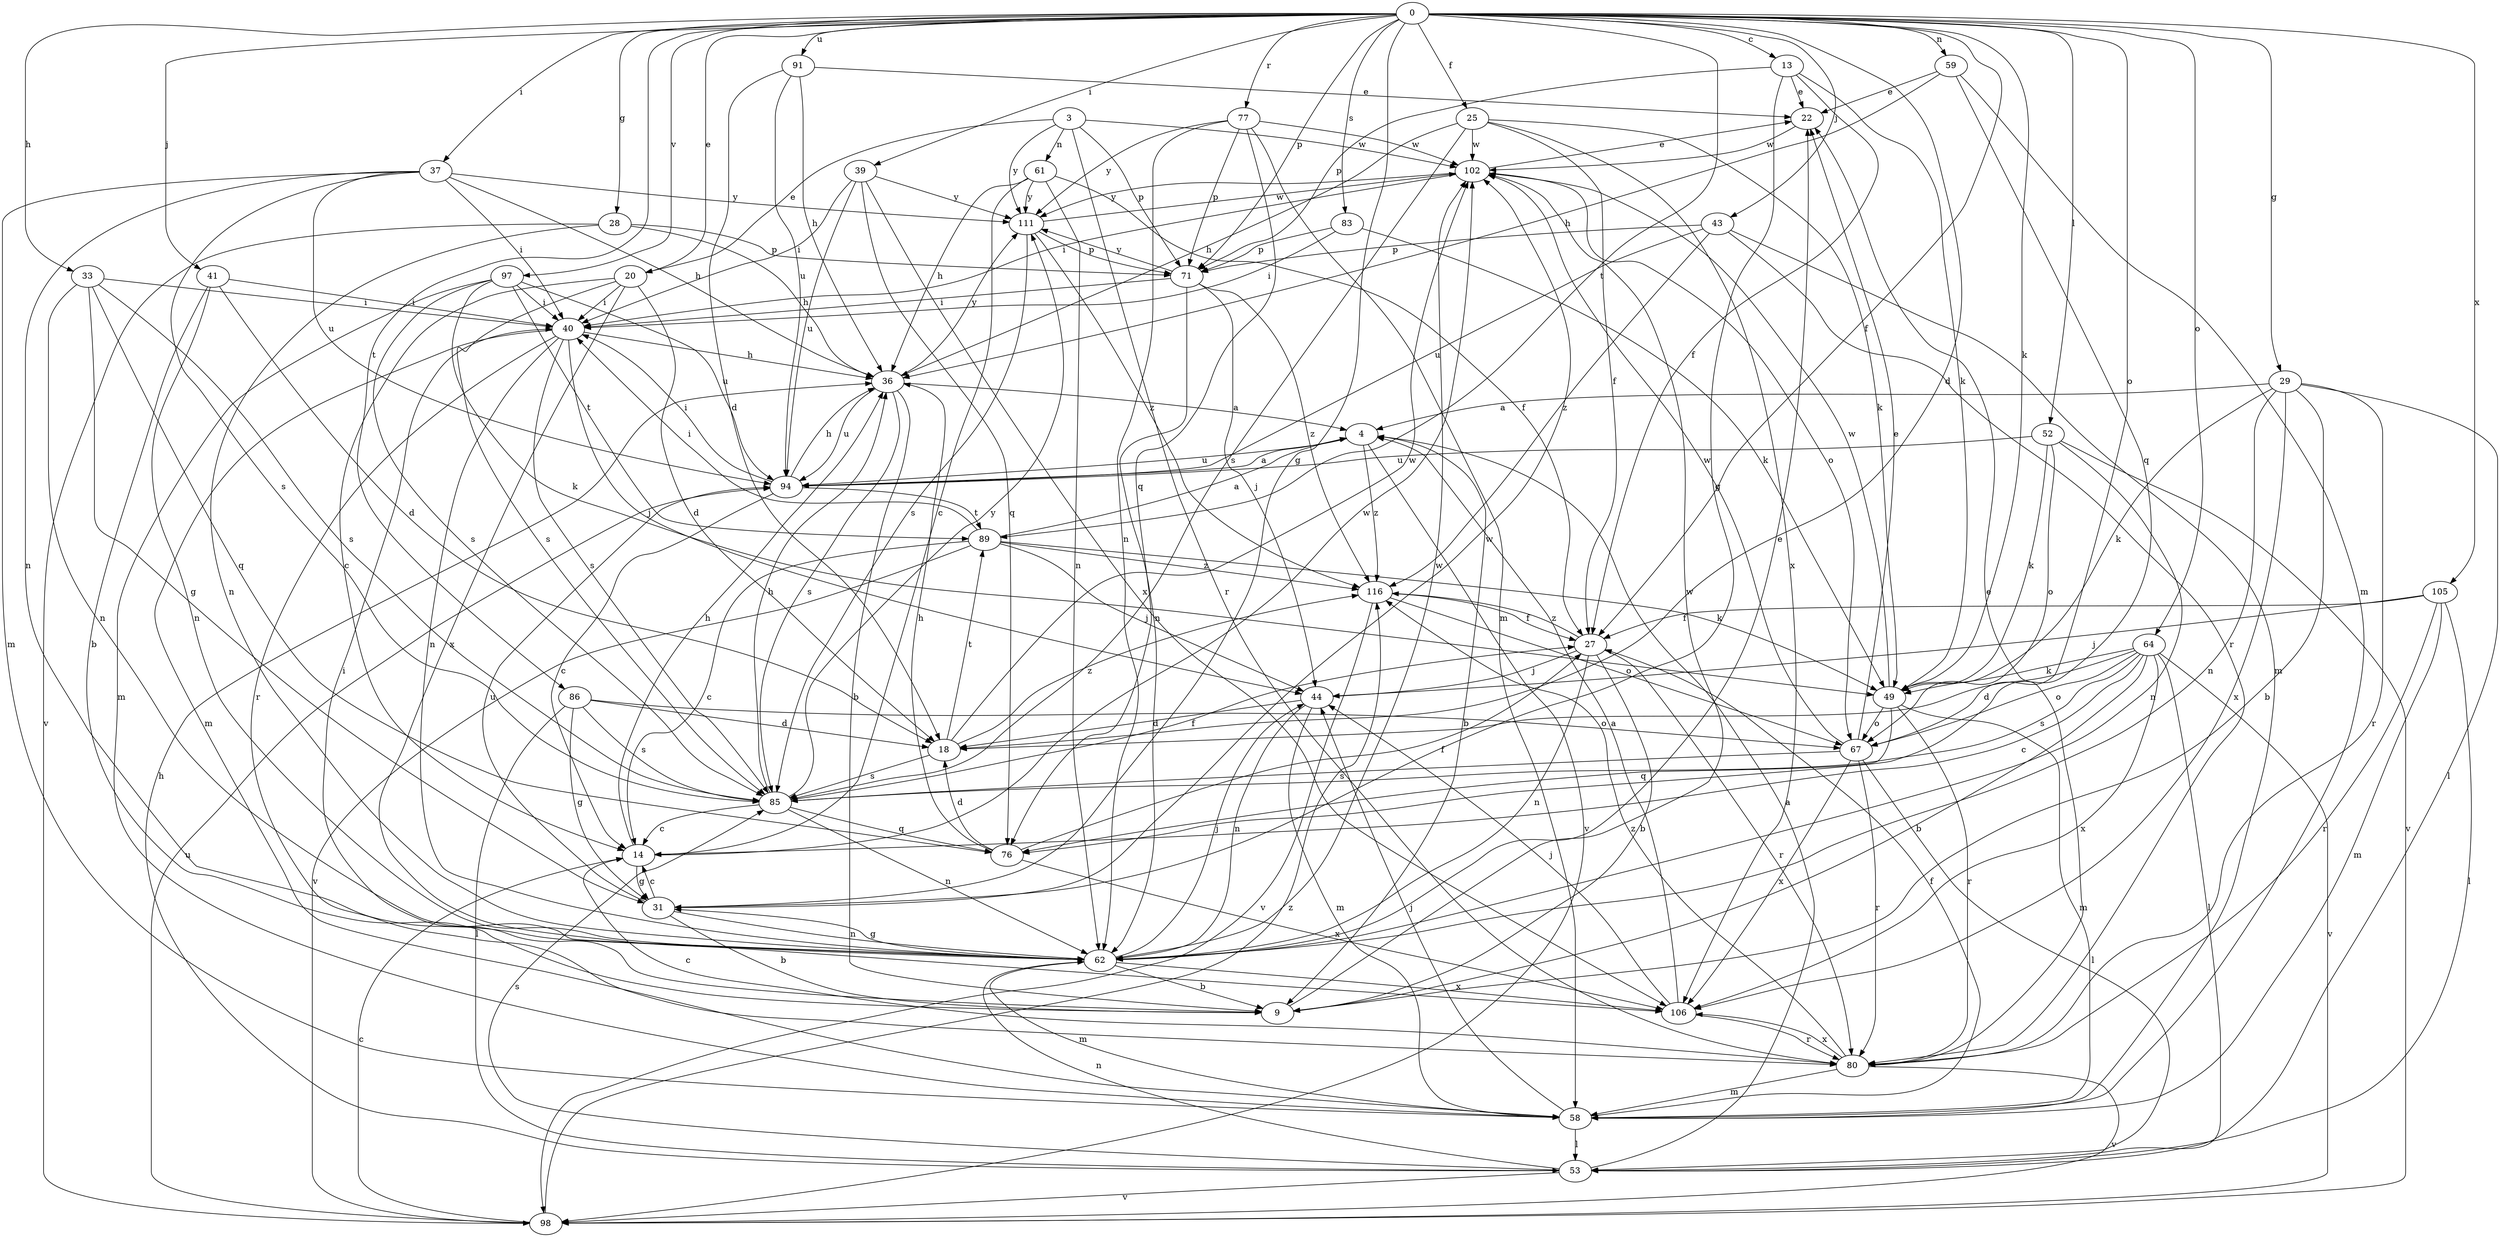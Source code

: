 strict digraph  {
0;
3;
4;
9;
13;
14;
18;
20;
22;
25;
27;
28;
29;
31;
33;
36;
37;
39;
40;
41;
43;
44;
49;
52;
53;
58;
59;
61;
62;
64;
67;
71;
76;
77;
80;
83;
85;
86;
89;
91;
94;
97;
98;
102;
105;
106;
111;
116;
0 -> 13  [label=c];
0 -> 18  [label=d];
0 -> 20  [label=e];
0 -> 25  [label=f];
0 -> 27  [label=f];
0 -> 28  [label=g];
0 -> 29  [label=g];
0 -> 31  [label=g];
0 -> 33  [label=h];
0 -> 37  [label=i];
0 -> 39  [label=i];
0 -> 41  [label=j];
0 -> 43  [label=j];
0 -> 49  [label=k];
0 -> 52  [label=l];
0 -> 59  [label=n];
0 -> 64  [label=o];
0 -> 67  [label=o];
0 -> 71  [label=p];
0 -> 77  [label=r];
0 -> 83  [label=s];
0 -> 86  [label=t];
0 -> 89  [label=t];
0 -> 91  [label=u];
0 -> 97  [label=v];
0 -> 105  [label=x];
3 -> 20  [label=e];
3 -> 61  [label=n];
3 -> 71  [label=p];
3 -> 80  [label=r];
3 -> 102  [label=w];
3 -> 111  [label=y];
4 -> 9  [label=b];
4 -> 94  [label=u];
4 -> 98  [label=v];
4 -> 116  [label=z];
9 -> 40  [label=i];
9 -> 102  [label=w];
13 -> 22  [label=e];
13 -> 27  [label=f];
13 -> 31  [label=g];
13 -> 49  [label=k];
13 -> 71  [label=p];
14 -> 31  [label=g];
14 -> 36  [label=h];
14 -> 102  [label=w];
18 -> 85  [label=s];
18 -> 89  [label=t];
18 -> 102  [label=w];
18 -> 116  [label=z];
20 -> 14  [label=c];
20 -> 18  [label=d];
20 -> 40  [label=i];
20 -> 85  [label=s];
20 -> 106  [label=x];
22 -> 102  [label=w];
25 -> 27  [label=f];
25 -> 36  [label=h];
25 -> 49  [label=k];
25 -> 85  [label=s];
25 -> 102  [label=w];
25 -> 106  [label=x];
27 -> 9  [label=b];
27 -> 44  [label=j];
27 -> 62  [label=n];
27 -> 80  [label=r];
27 -> 116  [label=z];
28 -> 36  [label=h];
28 -> 62  [label=n];
28 -> 71  [label=p];
28 -> 98  [label=v];
29 -> 4  [label=a];
29 -> 9  [label=b];
29 -> 49  [label=k];
29 -> 53  [label=l];
29 -> 62  [label=n];
29 -> 80  [label=r];
29 -> 106  [label=x];
31 -> 9  [label=b];
31 -> 14  [label=c];
31 -> 62  [label=n];
31 -> 94  [label=u];
31 -> 102  [label=w];
33 -> 31  [label=g];
33 -> 40  [label=i];
33 -> 62  [label=n];
33 -> 76  [label=q];
33 -> 85  [label=s];
36 -> 4  [label=a];
36 -> 9  [label=b];
36 -> 85  [label=s];
36 -> 94  [label=u];
36 -> 111  [label=y];
37 -> 36  [label=h];
37 -> 40  [label=i];
37 -> 58  [label=m];
37 -> 62  [label=n];
37 -> 85  [label=s];
37 -> 94  [label=u];
37 -> 111  [label=y];
39 -> 40  [label=i];
39 -> 76  [label=q];
39 -> 94  [label=u];
39 -> 106  [label=x];
39 -> 111  [label=y];
40 -> 36  [label=h];
40 -> 44  [label=j];
40 -> 58  [label=m];
40 -> 62  [label=n];
40 -> 80  [label=r];
40 -> 85  [label=s];
41 -> 9  [label=b];
41 -> 18  [label=d];
41 -> 40  [label=i];
41 -> 62  [label=n];
43 -> 58  [label=m];
43 -> 71  [label=p];
43 -> 80  [label=r];
43 -> 94  [label=u];
43 -> 116  [label=z];
44 -> 18  [label=d];
44 -> 58  [label=m];
44 -> 62  [label=n];
49 -> 58  [label=m];
49 -> 67  [label=o];
49 -> 76  [label=q];
49 -> 80  [label=r];
49 -> 102  [label=w];
52 -> 49  [label=k];
52 -> 62  [label=n];
52 -> 67  [label=o];
52 -> 94  [label=u];
52 -> 98  [label=v];
53 -> 4  [label=a];
53 -> 36  [label=h];
53 -> 62  [label=n];
53 -> 85  [label=s];
53 -> 98  [label=v];
58 -> 27  [label=f];
58 -> 44  [label=j];
58 -> 53  [label=l];
59 -> 22  [label=e];
59 -> 36  [label=h];
59 -> 58  [label=m];
59 -> 76  [label=q];
61 -> 14  [label=c];
61 -> 27  [label=f];
61 -> 36  [label=h];
61 -> 62  [label=n];
61 -> 111  [label=y];
62 -> 9  [label=b];
62 -> 22  [label=e];
62 -> 31  [label=g];
62 -> 44  [label=j];
62 -> 58  [label=m];
62 -> 102  [label=w];
62 -> 106  [label=x];
64 -> 9  [label=b];
64 -> 14  [label=c];
64 -> 18  [label=d];
64 -> 49  [label=k];
64 -> 53  [label=l];
64 -> 67  [label=o];
64 -> 85  [label=s];
64 -> 98  [label=v];
64 -> 106  [label=x];
67 -> 22  [label=e];
67 -> 53  [label=l];
67 -> 80  [label=r];
67 -> 85  [label=s];
67 -> 102  [label=w];
67 -> 106  [label=x];
71 -> 40  [label=i];
71 -> 44  [label=j];
71 -> 62  [label=n];
71 -> 111  [label=y];
71 -> 116  [label=z];
76 -> 18  [label=d];
76 -> 27  [label=f];
76 -> 36  [label=h];
76 -> 106  [label=x];
77 -> 58  [label=m];
77 -> 62  [label=n];
77 -> 71  [label=p];
77 -> 76  [label=q];
77 -> 102  [label=w];
77 -> 111  [label=y];
80 -> 14  [label=c];
80 -> 22  [label=e];
80 -> 58  [label=m];
80 -> 98  [label=v];
80 -> 106  [label=x];
80 -> 116  [label=z];
83 -> 40  [label=i];
83 -> 49  [label=k];
83 -> 71  [label=p];
85 -> 14  [label=c];
85 -> 27  [label=f];
85 -> 36  [label=h];
85 -> 62  [label=n];
85 -> 76  [label=q];
85 -> 111  [label=y];
86 -> 18  [label=d];
86 -> 31  [label=g];
86 -> 53  [label=l];
86 -> 67  [label=o];
86 -> 85  [label=s];
89 -> 4  [label=a];
89 -> 14  [label=c];
89 -> 40  [label=i];
89 -> 44  [label=j];
89 -> 49  [label=k];
89 -> 98  [label=v];
89 -> 116  [label=z];
91 -> 18  [label=d];
91 -> 22  [label=e];
91 -> 36  [label=h];
91 -> 94  [label=u];
94 -> 4  [label=a];
94 -> 14  [label=c];
94 -> 36  [label=h];
94 -> 40  [label=i];
94 -> 89  [label=t];
97 -> 40  [label=i];
97 -> 49  [label=k];
97 -> 58  [label=m];
97 -> 85  [label=s];
97 -> 89  [label=t];
97 -> 94  [label=u];
98 -> 14  [label=c];
98 -> 94  [label=u];
98 -> 116  [label=z];
102 -> 22  [label=e];
102 -> 40  [label=i];
102 -> 67  [label=o];
102 -> 111  [label=y];
105 -> 27  [label=f];
105 -> 44  [label=j];
105 -> 53  [label=l];
105 -> 58  [label=m];
105 -> 80  [label=r];
106 -> 4  [label=a];
106 -> 44  [label=j];
106 -> 80  [label=r];
111 -> 71  [label=p];
111 -> 85  [label=s];
111 -> 102  [label=w];
111 -> 116  [label=z];
116 -> 27  [label=f];
116 -> 67  [label=o];
116 -> 98  [label=v];
}
